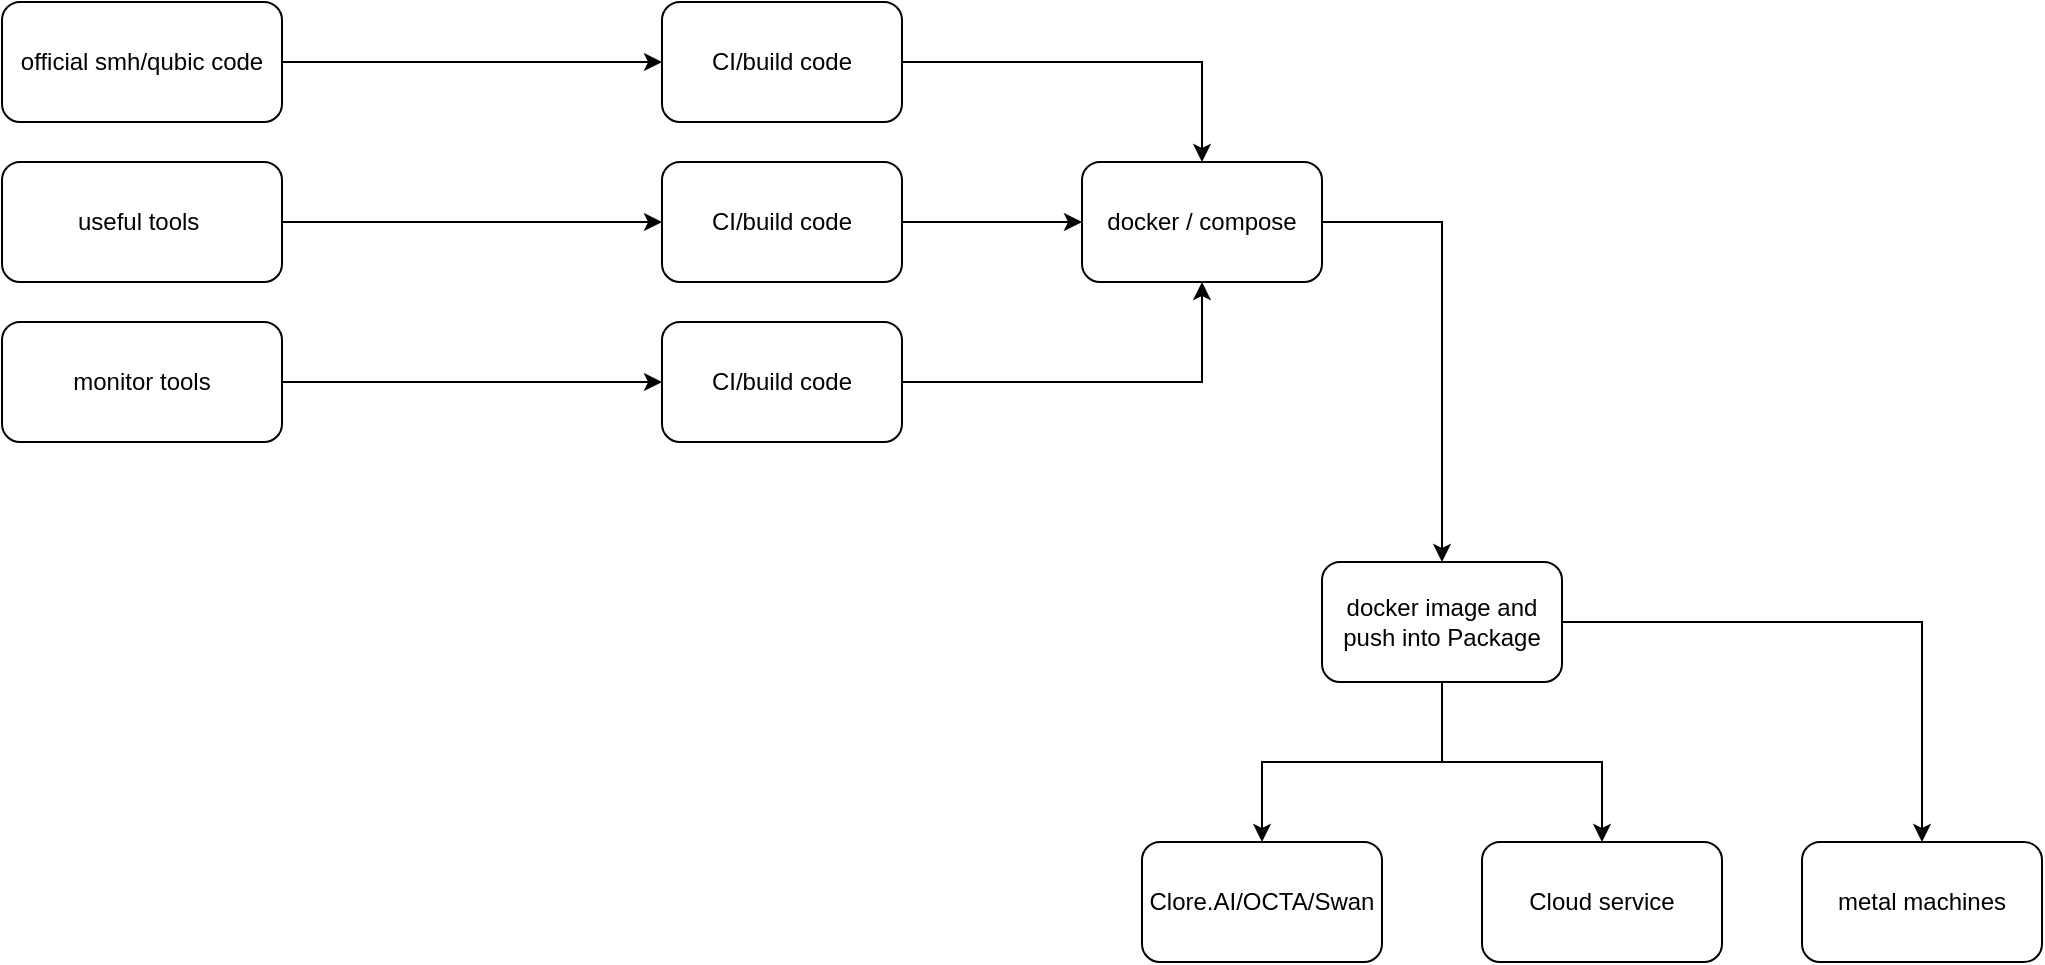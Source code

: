 <mxfile version="24.3.1" type="github">
  <diagram name="miningworkflow" id="3J1K3kk3U_pk_pzTgoC_">
    <mxGraphModel dx="2109" dy="672" grid="1" gridSize="10" guides="1" tooltips="1" connect="1" arrows="1" fold="1" page="1" pageScale="1" pageWidth="850" pageHeight="1100" math="0" shadow="0">
      <root>
        <mxCell id="0" />
        <mxCell id="1" parent="0" />
        <mxCell id="kpYyH4CZ8bebxXl8eGDB-11" style="edgeStyle=orthogonalEdgeStyle;rounded=0;orthogonalLoop=1;jettySize=auto;html=1;entryX=0;entryY=0.5;entryDx=0;entryDy=0;" edge="1" parent="1" source="kpYyH4CZ8bebxXl8eGDB-1" target="kpYyH4CZ8bebxXl8eGDB-3">
          <mxGeometry relative="1" as="geometry" />
        </mxCell>
        <mxCell id="kpYyH4CZ8bebxXl8eGDB-1" value="official smh/qubic code" style="rounded=1;whiteSpace=wrap;html=1;" vertex="1" parent="1">
          <mxGeometry x="-130" y="160" width="140" height="60" as="geometry" />
        </mxCell>
        <mxCell id="kpYyH4CZ8bebxXl8eGDB-5" style="edgeStyle=orthogonalEdgeStyle;rounded=0;orthogonalLoop=1;jettySize=auto;html=1;" edge="1" parent="1" source="kpYyH4CZ8bebxXl8eGDB-2" target="kpYyH4CZ8bebxXl8eGDB-4">
          <mxGeometry relative="1" as="geometry" />
        </mxCell>
        <mxCell id="kpYyH4CZ8bebxXl8eGDB-7" style="edgeStyle=orthogonalEdgeStyle;rounded=0;orthogonalLoop=1;jettySize=auto;html=1;" edge="1" parent="1" source="kpYyH4CZ8bebxXl8eGDB-2" target="kpYyH4CZ8bebxXl8eGDB-6">
          <mxGeometry relative="1" as="geometry" />
        </mxCell>
        <mxCell id="kpYyH4CZ8bebxXl8eGDB-22" style="edgeStyle=orthogonalEdgeStyle;rounded=0;orthogonalLoop=1;jettySize=auto;html=1;" edge="1" parent="1" source="kpYyH4CZ8bebxXl8eGDB-2" target="kpYyH4CZ8bebxXl8eGDB-21">
          <mxGeometry relative="1" as="geometry" />
        </mxCell>
        <mxCell id="kpYyH4CZ8bebxXl8eGDB-2" value="docker image and push into Package" style="rounded=1;whiteSpace=wrap;html=1;" vertex="1" parent="1">
          <mxGeometry x="530" y="440" width="120" height="60" as="geometry" />
        </mxCell>
        <mxCell id="kpYyH4CZ8bebxXl8eGDB-17" style="edgeStyle=orthogonalEdgeStyle;rounded=0;orthogonalLoop=1;jettySize=auto;html=1;" edge="1" parent="1" source="kpYyH4CZ8bebxXl8eGDB-3" target="kpYyH4CZ8bebxXl8eGDB-16">
          <mxGeometry relative="1" as="geometry" />
        </mxCell>
        <mxCell id="kpYyH4CZ8bebxXl8eGDB-3" value="CI/build code" style="rounded=1;whiteSpace=wrap;html=1;" vertex="1" parent="1">
          <mxGeometry x="200" y="160" width="120" height="60" as="geometry" />
        </mxCell>
        <mxCell id="kpYyH4CZ8bebxXl8eGDB-4" value="Cloud service" style="rounded=1;whiteSpace=wrap;html=1;" vertex="1" parent="1">
          <mxGeometry x="610" y="580" width="120" height="60" as="geometry" />
        </mxCell>
        <mxCell id="kpYyH4CZ8bebxXl8eGDB-6" value="Clore.AI/OCTA/Swan" style="rounded=1;whiteSpace=wrap;html=1;" vertex="1" parent="1">
          <mxGeometry x="440" y="580" width="120" height="60" as="geometry" />
        </mxCell>
        <mxCell id="kpYyH4CZ8bebxXl8eGDB-13" style="edgeStyle=orthogonalEdgeStyle;rounded=0;orthogonalLoop=1;jettySize=auto;html=1;" edge="1" parent="1" source="kpYyH4CZ8bebxXl8eGDB-8" target="kpYyH4CZ8bebxXl8eGDB-12">
          <mxGeometry relative="1" as="geometry" />
        </mxCell>
        <mxCell id="kpYyH4CZ8bebxXl8eGDB-8" value="useful tools&amp;nbsp;" style="rounded=1;whiteSpace=wrap;html=1;" vertex="1" parent="1">
          <mxGeometry x="-130" y="240" width="140" height="60" as="geometry" />
        </mxCell>
        <mxCell id="kpYyH4CZ8bebxXl8eGDB-15" style="edgeStyle=orthogonalEdgeStyle;rounded=0;orthogonalLoop=1;jettySize=auto;html=1;" edge="1" parent="1" source="kpYyH4CZ8bebxXl8eGDB-9" target="kpYyH4CZ8bebxXl8eGDB-14">
          <mxGeometry relative="1" as="geometry" />
        </mxCell>
        <mxCell id="kpYyH4CZ8bebxXl8eGDB-9" value="monitor tools" style="rounded=1;whiteSpace=wrap;html=1;" vertex="1" parent="1">
          <mxGeometry x="-130" y="320" width="140" height="60" as="geometry" />
        </mxCell>
        <mxCell id="kpYyH4CZ8bebxXl8eGDB-18" style="edgeStyle=orthogonalEdgeStyle;rounded=0;orthogonalLoop=1;jettySize=auto;html=1;" edge="1" parent="1" source="kpYyH4CZ8bebxXl8eGDB-12" target="kpYyH4CZ8bebxXl8eGDB-16">
          <mxGeometry relative="1" as="geometry" />
        </mxCell>
        <mxCell id="kpYyH4CZ8bebxXl8eGDB-12" value="CI/build code" style="rounded=1;whiteSpace=wrap;html=1;" vertex="1" parent="1">
          <mxGeometry x="200" y="240" width="120" height="60" as="geometry" />
        </mxCell>
        <mxCell id="kpYyH4CZ8bebxXl8eGDB-19" style="edgeStyle=orthogonalEdgeStyle;rounded=0;orthogonalLoop=1;jettySize=auto;html=1;entryX=0.5;entryY=1;entryDx=0;entryDy=0;" edge="1" parent="1" source="kpYyH4CZ8bebxXl8eGDB-14" target="kpYyH4CZ8bebxXl8eGDB-16">
          <mxGeometry relative="1" as="geometry" />
        </mxCell>
        <mxCell id="kpYyH4CZ8bebxXl8eGDB-14" value="CI/build code" style="rounded=1;whiteSpace=wrap;html=1;" vertex="1" parent="1">
          <mxGeometry x="200" y="320" width="120" height="60" as="geometry" />
        </mxCell>
        <mxCell id="kpYyH4CZ8bebxXl8eGDB-20" style="edgeStyle=orthogonalEdgeStyle;rounded=0;orthogonalLoop=1;jettySize=auto;html=1;entryX=0.5;entryY=0;entryDx=0;entryDy=0;" edge="1" parent="1" source="kpYyH4CZ8bebxXl8eGDB-16" target="kpYyH4CZ8bebxXl8eGDB-2">
          <mxGeometry relative="1" as="geometry">
            <Array as="points">
              <mxPoint x="590" y="270" />
              <mxPoint x="590" y="430" />
            </Array>
          </mxGeometry>
        </mxCell>
        <mxCell id="kpYyH4CZ8bebxXl8eGDB-16" value="docker / compose" style="rounded=1;whiteSpace=wrap;html=1;" vertex="1" parent="1">
          <mxGeometry x="410" y="240" width="120" height="60" as="geometry" />
        </mxCell>
        <mxCell id="kpYyH4CZ8bebxXl8eGDB-21" value="metal machines" style="rounded=1;whiteSpace=wrap;html=1;" vertex="1" parent="1">
          <mxGeometry x="770" y="580" width="120" height="60" as="geometry" />
        </mxCell>
      </root>
    </mxGraphModel>
  </diagram>
</mxfile>
